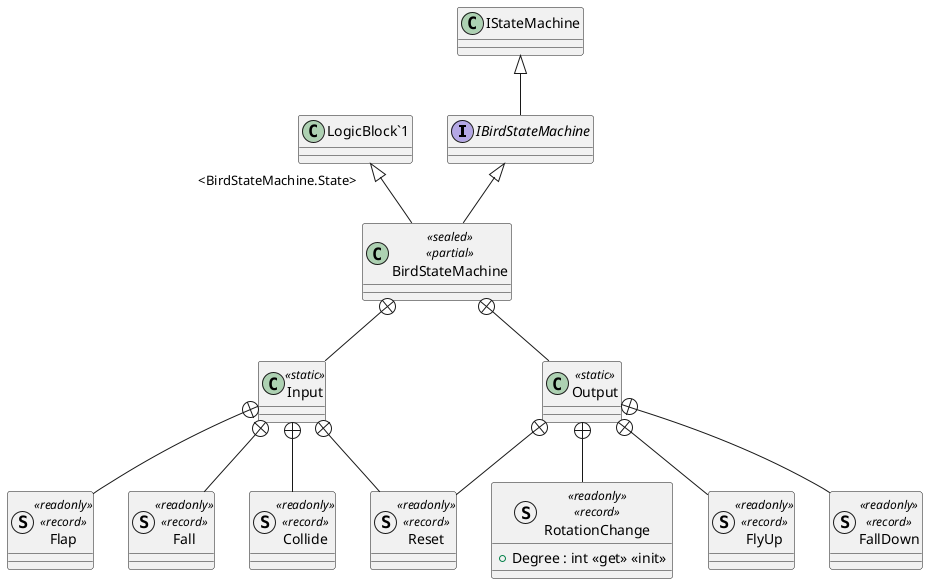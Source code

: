 @startuml
interface IBirdStateMachine {
}
class BirdStateMachine <<sealed>> <<partial>> {
}
class Input <<static>> {
}
class Output <<static>> {
}
struct Reset <<readonly>> <<record>> {
}
struct Flap <<readonly>> <<record>> {
}
struct Fall <<readonly>> <<record>> {
}
struct Collide <<readonly>> <<record>> {
}
struct Reset <<readonly>> <<record>> {
}
struct RotationChange <<readonly>> <<record>> {
    + Degree : int <<get>> <<init>>
}
struct FlyUp <<readonly>> <<record>> {
}
struct FallDown <<readonly>> <<record>> {
}
IStateMachine <|-- IBirdStateMachine
"LogicBlock`1" "<BirdStateMachine.State>" <|-- BirdStateMachine
IBirdStateMachine <|-- BirdStateMachine
BirdStateMachine +-- Input
BirdStateMachine +-- Output
Input +-- Reset
Input +-- Flap
Input +-- Fall
Input +-- Collide
Output +-- Reset
Output +-- RotationChange
Output +-- FlyUp
Output +-- FallDown
@enduml

